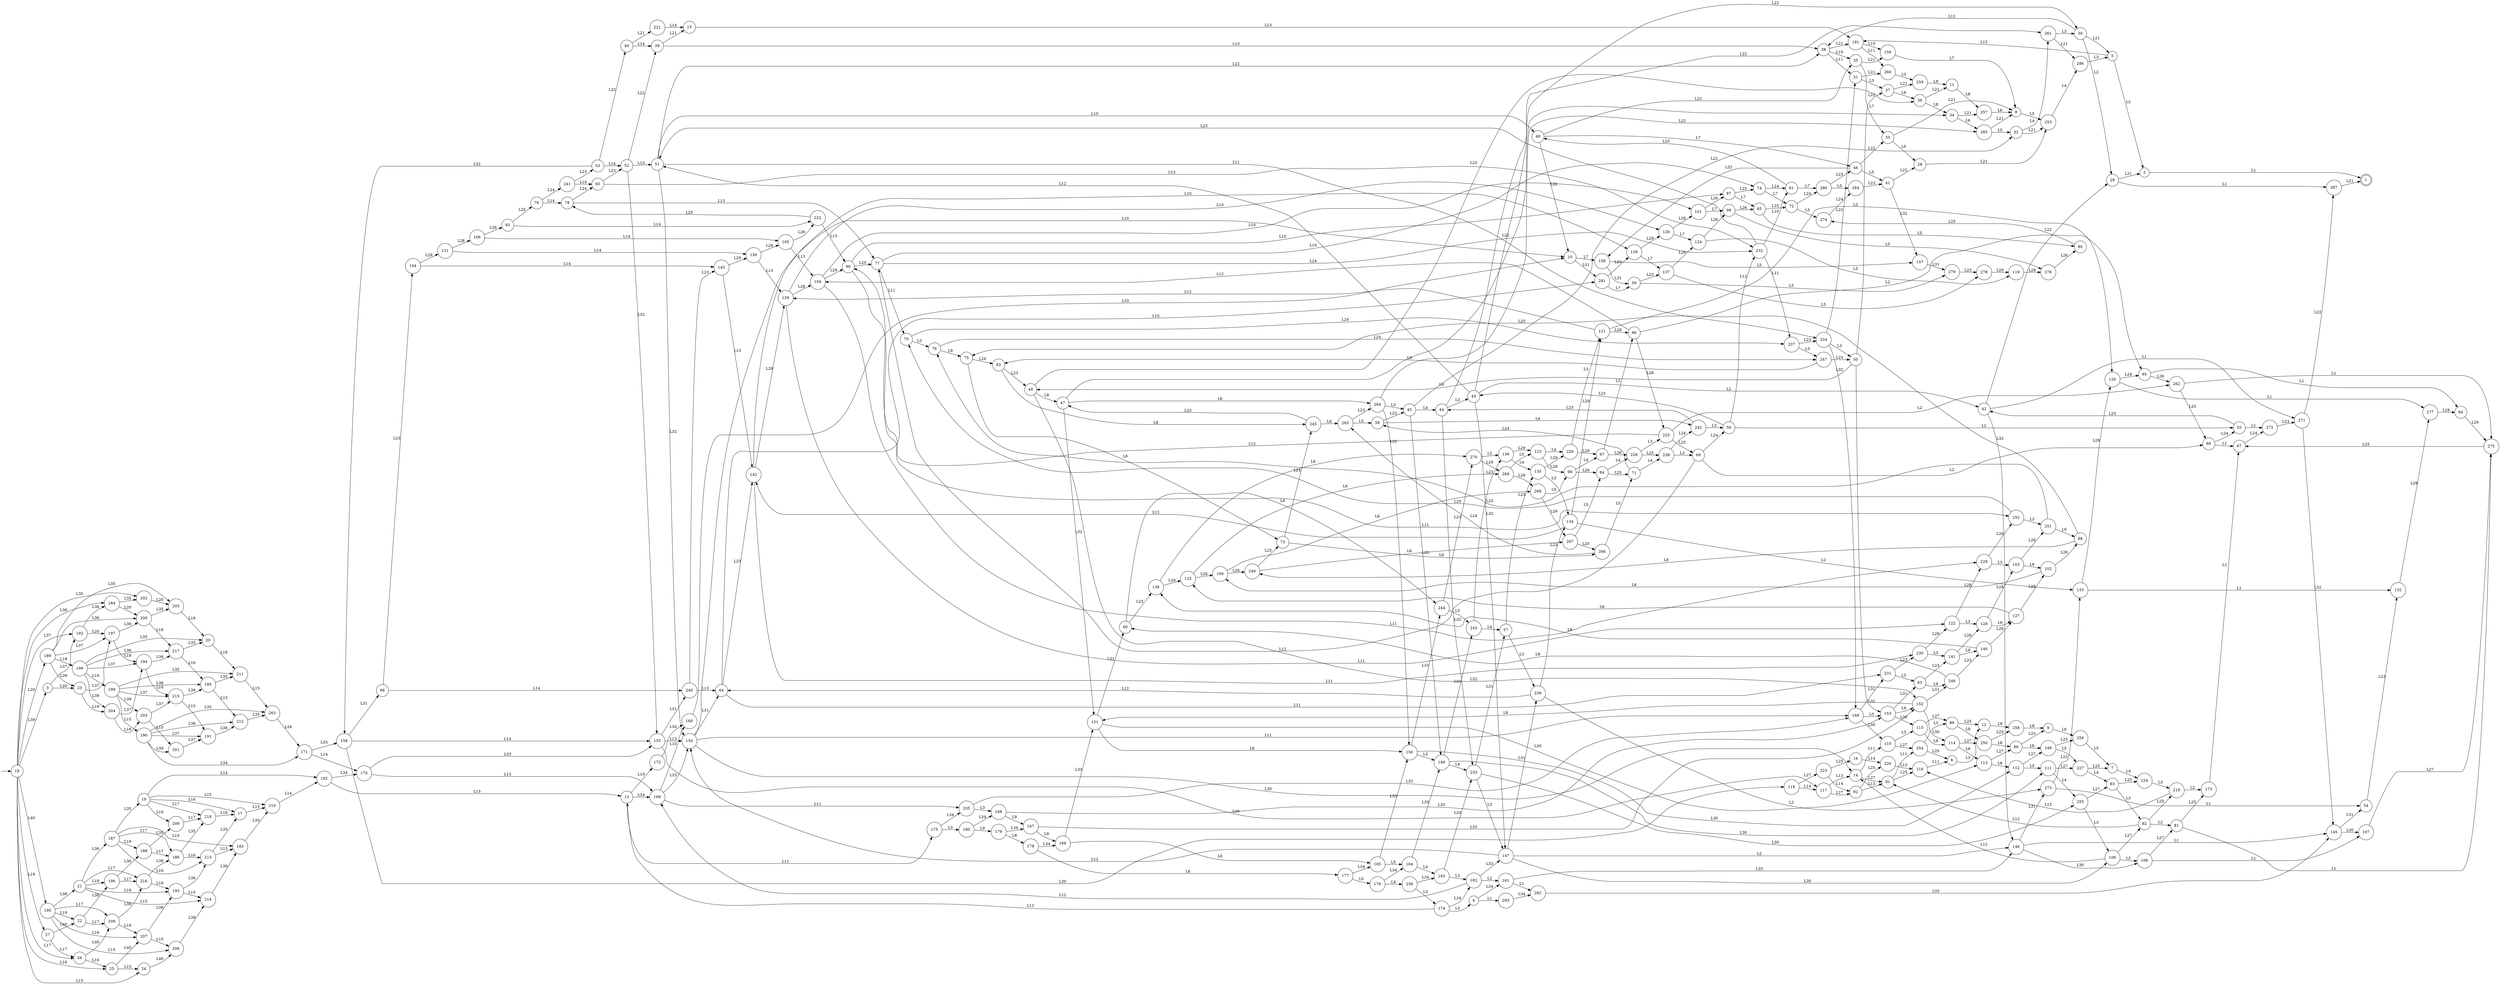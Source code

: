 // dot output generated by libFAUDES vGenerator
digraph "Det(Generator) [minstate]" {
  rankdir=LR
  node [shape=circle];

  // initial states
  dot_dummyinit_1 [shape=none, label="", width="0.0", height="0.0" ];
  dot_dummyinit_1 -> "18";

  // mstates
  "1" [shape=doublecircle];

  // rest of stateset
  "2";
  "3";
  "4";
  "5";
  "6";
  "7";
  "8";
  "9";
  "10";
  "11";
  "12";
  "13";
  "14";
  "15";
  "16";
  "17";
  "19";
  "20";
  "21";
  "22";
  "23";
  "24";
  "25";
  "26";
  "27";
  "28";
  "29";
  "30";
  "31";
  "32";
  "33";
  "34";
  "35";
  "36";
  "37";
  "38";
  "39";
  "40";
  "41";
  "42";
  "43";
  "44";
  "45";
  "46";
  "47";
  "48";
  "49";
  "50";
  "51";
  "52";
  "53";
  "54";
  "55";
  "56";
  "57";
  "58";
  "59";
  "60";
  "61";
  "62";
  "63";
  "64";
  "65";
  "66";
  "67";
  "68";
  "69";
  "70";
  "71";
  "72";
  "73";
  "74";
  "75";
  "76";
  "77";
  "78";
  "79";
  "80";
  "81";
  "82";
  "83";
  "84";
  "85";
  "86";
  "87";
  "88";
  "89";
  "90";
  "91";
  "92";
  "93";
  "94";
  "95";
  "96";
  "97";
  "98";
  "99";
  "100";
  "101";
  "102";
  "103";
  "104";
  "105";
  "106";
  "107";
  "108";
  "109";
  "110";
  "111";
  "112";
  "113";
  "114";
  "115";
  "116";
  "117";
  "118";
  "119";
  "120";
  "121";
  "122";
  "123";
  "124";
  "125";
  "126";
  "127";
  "128";
  "129";
  "130";
  "131";
  "132";
  "133";
  "134";
  "135";
  "136";
  "137";
  "138";
  "139";
  "140";
  "141";
  "142";
  "143";
  "144";
  "145";
  "146";
  "147";
  "148";
  "149";
  "150";
  "151";
  "152";
  "153";
  "154";
  "155";
  "156";
  "157";
  "158";
  "159";
  "160";
  "161";
  "162";
  "163";
  "164";
  "165";
  "166";
  "167";
  "168";
  "169";
  "170";
  "171";
  "172";
  "173";
  "174";
  "175";
  "176";
  "177";
  "178";
  "179";
  "180";
  "181";
  "182";
  "183";
  "184";
  "185";
  "186";
  "187";
  "188";
  "189";
  "190";
  "191";
  "192";
  "193";
  "194";
  "195";
  "196";
  "197";
  "198";
  "199";
  "200";
  "201";
  "202";
  "203";
  "204";
  "205";
  "206";
  "207";
  "208";
  "209";
  "210";
  "211";
  "212";
  "213";
  "214";
  "215";
  "216";
  "217";
  "218";
  "219";
  "220";
  "221";
  "222";
  "223";
  "224";
  "225";
  "226";
  "227";
  "228";
  "229";
  "230";
  "231";
  "232";
  "233";
  "234";
  "235";
  "236";
  "237";
  "238";
  "239";
  "240";
  "241";
  "242";
  "243";
  "244";
  "245";
  "246";
  "247";
  "248";
  "249";
  "250";
  "251";
  "252";
  "253";
  "254";
  "255";
  "256";
  "257";
  "258";
  "259";
  "260";
  "261";
  "262";
  "263";
  "264";
  "265";
  "266";
  "267";
  "268";
  "269";
  "270";
  "271";
  "272";
  "273";
  "274";
  "275";
  "276";
  "277";
  "278";
  "279";
  "280";
  "281";
  "282";
  "283";
  "284";
  "285";
  "286";
  "287";

  // transition relation
  "2" -> "1" [label="L1"];
  "3" -> "23" [label="L20"];
  "3" -> "192" [label="L37"];
  "4" -> "283" [label="L1"];
  "4" -> "161" [label="L34"];
  "5" -> "2" [label="L2"];
  "5" -> "181" [label="L12"];
  "6" -> "12" [label="L3"];
  "7" -> "224" [label="L4"];
  "8" -> "253" [label="L5"];
  "9" -> "256" [label="L6"];
  "10" -> "158" [label="L7"];
  "10" -> "281" [label="L31"];
  "11" -> "257" [label="L8"];
  "12" -> "258" [label="L9"];
  "13" -> "172" [label="L10"];
  "13" -> "175" [label="L11"];
  "13" -> "169" [label="L34"];
  "14" -> "110" [label="L11"];
  "14" -> "91" [label="L27"];
  "15" -> "181" [label="L13"];
  "16" -> "220" [label="L14"];
  "17" -> "210" [label="L15"];
  "18" -> "189" [label="L20"];
  "18" -> "24" [label="L15"];
  "18" -> "25" [label="L16"];
  "18" -> "26" [label="L17"];
  "18" -> "27" [label="L19"];
  "18" -> "195" [label="L40"];
  "18" -> "202" [label="L35"];
  "18" -> "184" [label="L36"];
  "18" -> "192" [label="L37"];
  "18" -> "3" [label="L39"];
  "19" -> "182" [label="L14"];
  "19" -> "210" [label="L15"];
  "19" -> "17" [label="L16"];
  "19" -> "218" [label="L17"];
  "19" -> "209" [label="L19"];
  "20" -> "211" [label="L16"];
  "21" -> "214" [label="L15"];
  "21" -> "193" [label="L16"];
  "21" -> "216" [label="L17"];
  "21" -> "196" [label="L19"];
  "21" -> "187" [label="L36"];
  "22" -> "208" [label="L17"];
  "22" -> "196" [label="L38"];
  "23" -> "204" [label="L18"];
  "23" -> "197" [label="L37"];
  "24" -> "206" [label="L40"];
  "25" -> "24" [label="L15"];
  "25" -> "207" [label="L40"];
  "26" -> "25" [label="L16"];
  "26" -> "208" [label="L40"];
  "27" -> "26" [label="L17"];
  "27" -> "22" [label="L40"];
  "28" -> "253" [label="L21"];
  "29" -> "287" [label="L1"];
  "29" -> "2" [label="L21"];
  "30" -> "29" [label="L2"];
  "30" -> "38" [label="L12"];
  "30" -> "5" [label="L21"];
  "31" -> "37" [label="L3"];
  "31" -> "260" [label="L21"];
  "32" -> "261" [label="L4"];
  "32" -> "253" [label="L21"];
  "33" -> "28" [label="L5"];
  "33" -> "8" [label="L21"];
  "34" -> "285" [label="L6"];
  "34" -> "257" [label="L21"];
  "35" -> "33" [label="L7"];
  "35" -> "159" [label="L21"];
  "36" -> "34" [label="L8"];
  "36" -> "11" [label="L21"];
  "37" -> "36" [label="L9"];
  "37" -> "259" [label="L21"];
  "38" -> "35" [label="L10"];
  "38" -> "31" [label="L11"];
  "38" -> "181" [label="L21"];
  "39" -> "38" [label="L13"];
  "39" -> "15" [label="L21"];
  "40" -> "39" [label="L14"];
  "40" -> "221" [label="L21"];
  "41" -> "28" [label="L22"];
  "41" -> "157" [label="L32"];
  "42" -> "271" [label="L1"];
  "42" -> "29" [label="L22"];
  "42" -> "146" [label="L32"];
  "43" -> "42" [label="L2"];
  "43" -> "51" [label="L12"];
  "43" -> "30" [label="L22"];
  "43" -> "147" [label="L32"];
  "44" -> "43" [label="L3"];
  "44" -> "261" [label="L22"];
  "44" -> "233" [label="L32"];
  "45" -> "44" [label="L4"];
  "45" -> "32" [label="L22"];
  "45" -> "149" [label="L32"];
  "46" -> "41" [label="L5"];
  "46" -> "33" [label="L22"];
  "46" -> "158" [label="L32"];
  "47" -> "264" [label="L6"];
  "47" -> "34" [label="L22"];
  "47" -> "151" [label="L32"];
  "48" -> "46" [label="L7"];
  "48" -> "35" [label="L22"];
  "48" -> "10" [label="L32"];
  "49" -> "47" [label="L8"];
  "49" -> "36" [label="L22"];
  "49" -> "152" [label="L32"];
  "50" -> "49" [label="L9"];
  "50" -> "37" [label="L22"];
  "50" -> "153" [label="L32"];
  "51" -> "48" [label="L10"];
  "51" -> "234" [label="L11"];
  "51" -> "38" [label="L22"];
  "51" -> "154" [label="L32"];
  "52" -> "51" [label="L13"];
  "52" -> "39" [label="L22"];
  "52" -> "155" [label="L32"];
  "53" -> "52" [label="L14"];
  "53" -> "40" [label="L22"];
  "53" -> "156" [label="L32"];
  "54" -> "132" [label="L23"];
  "55" -> "272" [label="L1"];
  "55" -> "42" [label="L23"];
  "56" -> "55" [label="L2"];
  "56" -> "232" [label="L12"];
  "56" -> "43" [label="L23"];
  "57" -> "239" [label="L3"];
  "57" -> "135" [label="L23"];
  "58" -> "242" [label="L4"];
  "58" -> "45" [label="L23"];
  "59" -> "279" [label="L5"];
  "59" -> "137" [label="L23"];
  "60" -> "244" [label="L6"];
  "60" -> "138" [label="L23"];
  "61" -> "280" [label="L7"];
  "61" -> "48" [label="L23"];
  "62" -> "245" [label="L8"];
  "62" -> "49" [label="L23"];
  "63" -> "246" [label="L9"];
  "63" -> "141" [label="L23"];
  "64" -> "281" [label="L10"];
  "64" -> "231" [label="L11"];
  "64" -> "142" [label="L23"];
  "65" -> "232" [label="L13"];
  "65" -> "52" [label="L23"];
  "66" -> "240" [label="L14"];
  "66" -> "144" [label="L23"];
  "67" -> "272" [label="L24"];
  "68" -> "67" [label="L1"];
  "68" -> "55" [label="L24"];
  "69" -> "68" [label="L2"];
  "69" -> "77" [label="L12"];
  "69" -> "56" [label="L24"];
  "70" -> "76" [label="L3"];
  "70" -> "237" [label="L24"];
  "71" -> "238" [label="L4"];
  "71" -> "58" [label="L24"];
  "72" -> "274" [label="L5"];
  "72" -> "280" [label="L24"];
  "73" -> "266" [label="L6"];
  "73" -> "245" [label="L24"];
  "74" -> "72" [label="L7"];
  "74" -> "61" [label="L24"];
  "75" -> "73" [label="L8"];
  "75" -> "62" [label="L24"];
  "76" -> "75" [label="L9"];
  "76" -> "247" [label="L24"];
  "77" -> "74" [label="L10"];
  "77" -> "70" [label="L11"];
  "77" -> "232" [label="L24"];
  "78" -> "77" [label="L13"];
  "78" -> "65" [label="L24"];
  "79" -> "78" [label="L14"];
  "79" -> "241" [label="L24"];
  "80" -> "274" [label="L25"];
  "81" -> "275" [label="L1"];
  "81" -> "173" [label="L25"];
  "82" -> "81" [label="L2"];
  "82" -> "91" [label="L12"];
  "82" -> "219" [label="L25"];
  "83" -> "82" [label="L3"];
  "83" -> "224" [label="L25"];
  "84" -> "226" [label="L4"];
  "84" -> "71" [label="L25"];
  "85" -> "80" [label="L5"];
  "85" -> "72" [label="L25"];
  "86" -> "248" [label="L6"];
  "86" -> "9" [label="L25"];
  "87" -> "85" [label="L7"];
  "87" -> "74" [label="L25"];
  "88" -> "249" [label="L8"];
  "88" -> "75" [label="L25"];
  "89" -> "250" [label="L9"];
  "89" -> "12" [label="L25"];
  "90" -> "87" [label="L10"];
  "90" -> "252" [label="L11"];
  "90" -> "77" [label="L25"];
  "91" -> "254" [label="L11"];
  "91" -> "116" [label="L25"];
  "92" -> "91" [label="L13"];
  "92" -> "220" [label="L25"];
  "93" -> "222" [label="L14"];
  "93" -> "79" [label="L25"];
  "94" -> "275" [label="L26"];
  "95" -> "94" [label="L1"];
  "95" -> "262" [label="L26"];
  "96" -> "95" [label="L2"];
  "96" -> "104" [label="L12"];
  "96" -> "225" [label="L26"];
  "97" -> "96" [label="L3"];
  "97" -> "226" [label="L26"];
  "98" -> "97" [label="L4"];
  "98" -> "84" [label="L26"];
  "99" -> "276" [label="L5"];
  "99" -> "85" [label="L26"];
  "100" -> "268" [label="L6"];
  "100" -> "249" [label="L26"];
  "101" -> "99" [label="L7"];
  "101" -> "87" [label="L26"];
  "102" -> "100" [label="L8"];
  "102" -> "88" [label="L26"];
  "103" -> "102" [label="L9"];
  "103" -> "251" [label="L26"];
  "104" -> "101" [label="L10"];
  "104" -> "228" [label="L11"];
  "104" -> "90" [label="L26"];
  "105" -> "104" [label="L13"];
  "105" -> "222" [label="L26"];
  "106" -> "105" [label="L14"];
  "106" -> "93" [label="L26"];
  "107" -> "275" [label="L27"];
  "108" -> "107" [label="L1"];
  "108" -> "81" [label="L27"];
  "109" -> "108" [label="L2"];
  "109" -> "14" [label="L12"];
  "109" -> "82" [label="L27"];
  "110" -> "115" [label="L3"];
  "110" -> "254" [label="L27"];
  "111" -> "255" [label="L4"];
  "111" -> "227" [label="L27"];
  "112" -> "111" [label="L5"];
  "112" -> "248" [label="L27"];
  "113" -> "112" [label="L6"];
  "113" -> "86" [label="L27"];
  "114" -> "113" [label="L8"];
  "114" -> "250" [label="L27"];
  "115" -> "114" [label="L9"];
  "115" -> "89" [label="L27"];
  "116" -> "6" [label="L11"];
  "117" -> "14" [label="L13"];
  "117" -> "92" [label="L27"];
  "118" -> "117" [label="L14"];
  "118" -> "223" [label="L27"];
  "119" -> "276" [label="L28"];
  "120" -> "277" [label="L1"];
  "120" -> "95" [label="L28"];
  "121" -> "120" [label="L2"];
  "121" -> "129" [label="L12"];
  "121" -> "96" [label="L28"];
  "122" -> "128" [label="L3"];
  "122" -> "228" [label="L28"];
  "123" -> "229" [label="L4"];
  "123" -> "98" [label="L28"];
  "124" -> "119" [label="L5"];
  "124" -> "99" [label="L28"];
  "125" -> "269" [label="L6"];
  "125" -> "100" [label="L28"];
  "126" -> "124" [label="L7"];
  "126" -> "101" [label="L28"];
  "127" -> "125" [label="L8"];
  "127" -> "102" [label="L28"];
  "128" -> "127" [label="L9"];
  "128" -> "103" [label="L28"];
  "129" -> "126" [label="L10"];
  "129" -> "122" [label="L11"];
  "129" -> "104" [label="L28"];
  "130" -> "129" [label="L13"];
  "130" -> "105" [label="L28"];
  "131" -> "130" [label="L14"];
  "131" -> "106" [label="L28"];
  "132" -> "277" [label="L29"];
  "133" -> "132" [label="L1"];
  "133" -> "120" [label="L29"];
  "134" -> "133" [label="L2"];
  "134" -> "142" [label="L12"];
  "134" -> "121" [label="L29"];
  "135" -> "134" [label="L3"];
  "135" -> "229" [label="L29"];
  "136" -> "135" [label="L4"];
  "136" -> "123" [label="L29"];
  "137" -> "278" [label="L5"];
  "137" -> "124" [label="L29"];
  "138" -> "270" [label="L6"];
  "138" -> "125" [label="L29"];
  "139" -> "137" [label="L7"];
  "139" -> "126" [label="L29"];
  "140" -> "138" [label="L8"];
  "140" -> "127" [label="L29"];
  "141" -> "140" [label="L9"];
  "141" -> "128" [label="L29"];
  "142" -> "139" [label="L10"];
  "142" -> "230" [label="L11"];
  "142" -> "129" [label="L29"];
  "143" -> "142" [label="L13"];
  "143" -> "130" [label="L29"];
  "144" -> "143" [label="L14"];
  "144" -> "131" [label="L29"];
  "145" -> "107" [label="L30"];
  "145" -> "54" [label="L31"];
  "146" -> "145" [label="L1"];
  "146" -> "108" [label="L30"];
  "146" -> "273" [label="L31"];
  "147" -> "146" [label="L2"];
  "147" -> "154" [label="L12"];
  "147" -> "109" [label="L30"];
  "147" -> "239" [label="L31"];
  "148" -> "153" [label="L3"];
  "148" -> "110" [label="L30"];
  "148" -> "231" [label="L31"];
  "149" -> "233" [label="L4"];
  "149" -> "111" [label="L30"];
  "149" -> "243" [label="L31"];
  "150" -> "149" [label="L5"];
  "150" -> "112" [label="L30"];
  "150" -> "244" [label="L31"];
  "151" -> "150" [label="L6"];
  "151" -> "113" [label="L30"];
  "151" -> "60" [label="L31"];
  "152" -> "151" [label="L8"];
  "152" -> "114" [label="L30"];
  "152" -> "246" [label="L31"];
  "153" -> "152" [label="L9"];
  "153" -> "115" [label="L30"];
  "153" -> "63" [label="L31"];
  "154" -> "10" [label="L10"];
  "154" -> "148" [label="L11"];
  "154" -> "14" [label="L30"];
  "154" -> "64" [label="L31"];
  "155" -> "154" [label="L13"];
  "155" -> "117" [label="L30"];
  "155" -> "240" [label="L31"];
  "156" -> "155" [label="L14"];
  "156" -> "118" [label="L30"];
  "156" -> "66" [label="L31"];
  "157" -> "279" [label="L31"];
  "158" -> "157" [label="L5"];
  "158" -> "59" [label="L31"];
  "159" -> "8" [label="L7"];
  "160" -> "10" [label="L33"];
  "161" -> "282" [label="L1"];
  "161" -> "146" [label="L33"];
  "162" -> "161" [label="L2"];
  "162" -> "169" [label="L12"];
  "162" -> "147" [label="L33"];
  "163" -> "162" [label="L3"];
  "163" -> "233" [label="L33"];
  "164" -> "163" [label="L4"];
  "164" -> "149" [label="L33"];
  "165" -> "164" [label="L5"];
  "165" -> "150" [label="L33"];
  "166" -> "165" [label="L6"];
  "166" -> "151" [label="L33"];
  "167" -> "166" [label="L8"];
  "167" -> "152" [label="L33"];
  "168" -> "167" [label="L9"];
  "168" -> "153" [label="L33"];
  "169" -> "160" [label="L10"];
  "169" -> "235" [label="L11"];
  "169" -> "154" [label="L33"];
  "170" -> "169" [label="L13"];
  "170" -> "155" [label="L33"];
  "171" -> "170" [label="L14"];
  "171" -> "156" [label="L33"];
  "172" -> "160" [label="L34"];
  "173" -> "67" [label="L1"];
  "174" -> "4" [label="L2"];
  "174" -> "13" [label="L12"];
  "174" -> "162" [label="L34"];
  "175" -> "180" [label="L3"];
  "175" -> "235" [label="L34"];
  "176" -> "236" [label="L4"];
  "176" -> "164" [label="L34"];
  "177" -> "176" [label="L5"];
  "177" -> "165" [label="L34"];
  "178" -> "177" [label="L6"];
  "178" -> "166" [label="L34"];
  "179" -> "178" [label="L8"];
  "179" -> "167" [label="L34"];
  "180" -> "179" [label="L9"];
  "180" -> "168" [label="L34"];
  "181" -> "159" [label="L10"];
  "181" -> "260" [label="L11"];
  "182" -> "13" [label="L13"];
  "182" -> "170" [label="L34"];
  "183" -> "210" [label="L35"];
  "184" -> "200" [label="L20"];
  "184" -> "202" [label="L35"];
  "185" -> "212" [label="L15"];
  "185" -> "211" [label="L35"];
  "186" -> "213" [label="L16"];
  "186" -> "218" [label="L35"];
  "187" -> "183" [label="L15"];
  "187" -> "213" [label="L16"];
  "187" -> "186" [label="L17"];
  "187" -> "188" [label="L19"];
  "187" -> "19" [label="L35"];
  "188" -> "186" [label="L17"];
  "188" -> "209" [label="L35"];
  "189" -> "199" [label="L18"];
  "189" -> "205" [label="L35"];
  "189" -> "200" [label="L36"];
  "189" -> "197" [label="L37"];
  "189" -> "23" [label="L39"];
  "190" -> "171" [label="L34"];
  "190" -> "263" [label="L35"];
  "190" -> "212" [label="L36"];
  "190" -> "191" [label="L37"];
  "190" -> "201" [label="L39"];
  "191" -> "212" [label="L36"];
  "192" -> "197" [label="L20"];
  "192" -> "184" [label="L36"];
  "193" -> "214" [label="L15"];
  "193" -> "213" [label="L36"];
  "194" -> "215" [label="L16"];
  "194" -> "217" [label="L36"];
  "195" -> "206" [label="L15"];
  "195" -> "207" [label="L16"];
  "195" -> "208" [label="L17"];
  "195" -> "22" [label="L19"];
  "195" -> "21" [label="L38"];
  "196" -> "216" [label="L17"];
  "196" -> "188" [label="L36"];
  "197" -> "194" [label="L18"];
  "197" -> "200" [label="L36"];
  "198" -> "190" [label="L15"];
  "198" -> "211" [label="L35"];
  "198" -> "185" [label="L36"];
  "198" -> "215" [label="L37"];
  "198" -> "203" [label="L39"];
  "199" -> "198" [label="L16"];
  "199" -> "20" [label="L35"];
  "199" -> "217" [label="L36"];
  "199" -> "194" [label="L37"];
  "199" -> "204" [label="L39"];
  "200" -> "217" [label="L18"];
  "200" -> "205" [label="L35"];
  "201" -> "191" [label="L37"];
  "202" -> "205" [label="L20"];
  "203" -> "201" [label="L15"];
  "203" -> "215" [label="L37"];
  "204" -> "203" [label="L16"];
  "204" -> "194" [label="L37"];
  "205" -> "20" [label="L18"];
  "206" -> "214" [label="L38"];
  "207" -> "206" [label="L15"];
  "207" -> "193" [label="L38"];
  "208" -> "207" [label="L16"];
  "208" -> "216" [label="L38"];
  "209" -> "218" [label="L17"];
  "210" -> "182" [label="L14"];
  "211" -> "263" [label="L15"];
  "212" -> "263" [label="L35"];
  "213" -> "183" [label="L15"];
  "213" -> "17" [label="L35"];
  "214" -> "183" [label="L36"];
  "215" -> "191" [label="L15"];
  "215" -> "185" [label="L36"];
  "216" -> "193" [label="L16"];
  "216" -> "186" [label="L36"];
  "217" -> "185" [label="L16"];
  "217" -> "20" [label="L35"];
  "218" -> "17" [label="L16"];
  "219" -> "173" [label="L2"];
  "219" -> "116" [label="L12"];
  "220" -> "116" [label="L13"];
  "221" -> "15" [label="L14"];
  "222" -> "90" [label="L13"];
  "222" -> "78" [label="L25"];
  "223" -> "92" [label="L14"];
  "223" -> "16" [label="L25"];
  "224" -> "219" [label="L3"];
  "225" -> "262" [label="L2"];
  "225" -> "90" [label="L12"];
  "225" -> "69" [label="L25"];
  "226" -> "225" [label="L3"];
  "226" -> "238" [label="L25"];
  "227" -> "83" [label="L4"];
  "227" -> "7" [label="L25"];
  "228" -> "103" [label="L3"];
  "228" -> "252" [label="L26"];
  "229" -> "121" [label="L3"];
  "229" -> "97" [label="L28"];
  "230" -> "141" [label="L3"];
  "230" -> "122" [label="L29"];
  "231" -> "63" [label="L3"];
  "231" -> "230" [label="L23"];
  "232" -> "61" [label="L10"];
  "232" -> "237" [label="L11"];
  "232" -> "51" [label="L23"];
  "233" -> "147" [label="L3"];
  "233" -> "255" [label="L30"];
  "233" -> "57" [label="L31"];
  "234" -> "50" [label="L3"];
  "234" -> "31" [label="L22"];
  "234" -> "148" [label="L32"];
  "235" -> "168" [label="L3"];
  "235" -> "148" [label="L33"];
  "236" -> "174" [label="L3"];
  "236" -> "163" [label="L34"];
  "237" -> "247" [label="L3"];
  "237" -> "234" [label="L23"];
  "238" -> "69" [label="L3"];
  "238" -> "242" [label="L24"];
  "239" -> "273" [label="L2"];
  "239" -> "64" [label="L12"];
  "239" -> "134" [label="L23"];
  "240" -> "64" [label="L13"];
  "240" -> "143" [label="L23"];
  "241" -> "65" [label="L14"];
  "241" -> "53" [label="L23"];
  "242" -> "56" [label="L3"];
  "242" -> "44" [label="L23"];
  "243" -> "57" [label="L4"];
  "243" -> "136" [label="L23"];
  "244" -> "243" [label="L5"];
  "244" -> "270" [label="L23"];
  "245" -> "265" [label="L6"];
  "245" -> "47" [label="L23"];
  "246" -> "60" [label="L8"];
  "246" -> "140" [label="L23"];
  "247" -> "62" [label="L9"];
  "247" -> "50" [label="L23"];
  "248" -> "227" [label="L5"];
  "248" -> "256" [label="L25"];
  "249" -> "267" [label="L6"];
  "249" -> "73" [label="L25"];
  "250" -> "86" [label="L8"];
  "250" -> "258" [label="L25"];
  "251" -> "88" [label="L9"];
  "251" -> "76" [label="L25"];
  "252" -> "251" [label="L3"];
  "252" -> "70" [label="L25"];
  "253" -> "286" [label="L4"];
  "254" -> "89" [label="L3"];
  "254" -> "6" [label="L25"];
  "255" -> "109" [label="L3"];
  "255" -> "83" [label="L27"];
  "256" -> "7" [label="L5"];
  "257" -> "8" [label="L6"];
  "258" -> "9" [label="L8"];
  "259" -> "11" [label="L9"];
  "260" -> "259" [label="L3"];
  "261" -> "30" [label="L3"];
  "261" -> "286" [label="L21"];
  "262" -> "275" [label="L1"];
  "262" -> "68" [label="L25"];
  "263" -> "171" [label="L34"];
  "264" -> "45" [label="L5"];
  "264" -> "285" [label="L22"];
  "264" -> "150" [label="L32"];
  "265" -> "58" [label="L5"];
  "265" -> "264" [label="L23"];
  "266" -> "71" [label="L5"];
  "266" -> "265" [label="L24"];
  "267" -> "84" [label="L5"];
  "267" -> "266" [label="L25"];
  "268" -> "98" [label="L5"];
  "268" -> "267" [label="L26"];
  "269" -> "123" [label="L5"];
  "269" -> "268" [label="L28"];
  "270" -> "136" [label="L5"];
  "270" -> "269" [label="L29"];
  "271" -> "287" [label="L22"];
  "271" -> "145" [label="L32"];
  "272" -> "271" [label="L23"];
  "273" -> "54" [label="L1"];
  "273" -> "133" [label="L23"];
  "274" -> "284" [label="L24"];
  "275" -> "67" [label="L25"];
  "276" -> "80" [label="L26"];
  "277" -> "94" [label="L28"];
  "278" -> "119" [label="L29"];
  "279" -> "278" [label="L23"];
  "280" -> "284" [label="L5"];
  "280" -> "46" [label="L23"];
  "281" -> "59" [label="L7"];
  "281" -> "139" [label="L23"];
  "282" -> "145" [label="L33"];
  "283" -> "282" [label="L34"];
  "284" -> "41" [label="L23"];
  "285" -> "32" [label="L5"];
  "285" -> "8" [label="L21"];
  "286" -> "5" [label="L3"];
  "287" -> "1" [label="L21"];
}
